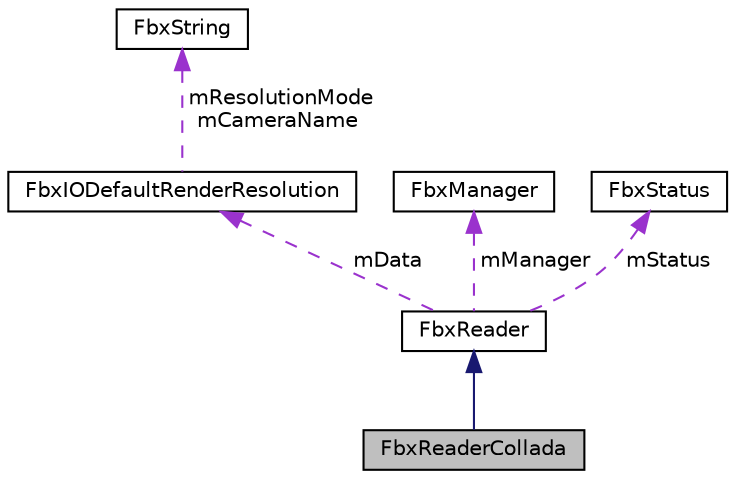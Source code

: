 digraph "FbxReaderCollada"
{
  edge [fontname="Helvetica",fontsize="10",labelfontname="Helvetica",labelfontsize="10"];
  node [fontname="Helvetica",fontsize="10",shape=record];
  Node2 [label="FbxReaderCollada",height=0.2,width=0.4,color="black", fillcolor="grey75", style="filled", fontcolor="black"];
  Node3 -> Node2 [dir="back",color="midnightblue",fontsize="10",style="solid",fontname="Helvetica"];
  Node3 [label="FbxReader",height=0.2,width=0.4,color="black", fillcolor="white", style="filled",URL="$class_fbx_reader.html"];
  Node4 -> Node3 [dir="back",color="darkorchid3",fontsize="10",style="dashed",label=" mData" ,fontname="Helvetica"];
  Node4 [label="FbxIODefaultRenderResolution",height=0.2,width=0.4,color="black", fillcolor="white", style="filled",URL="$class_fbx_i_o_default_render_resolution.html"];
  Node5 -> Node4 [dir="back",color="darkorchid3",fontsize="10",style="dashed",label=" mResolutionMode\nmCameraName" ,fontname="Helvetica"];
  Node5 [label="FbxString",height=0.2,width=0.4,color="black", fillcolor="white", style="filled",URL="$class_fbx_string.html"];
  Node6 -> Node3 [dir="back",color="darkorchid3",fontsize="10",style="dashed",label=" mManager" ,fontname="Helvetica"];
  Node6 [label="FbxManager",height=0.2,width=0.4,color="black", fillcolor="white", style="filled",URL="$class_fbx_manager.html"];
  Node7 -> Node3 [dir="back",color="darkorchid3",fontsize="10",style="dashed",label=" mStatus" ,fontname="Helvetica"];
  Node7 [label="FbxStatus",height=0.2,width=0.4,color="black", fillcolor="white", style="filled",URL="$class_fbx_status.html"];
}
